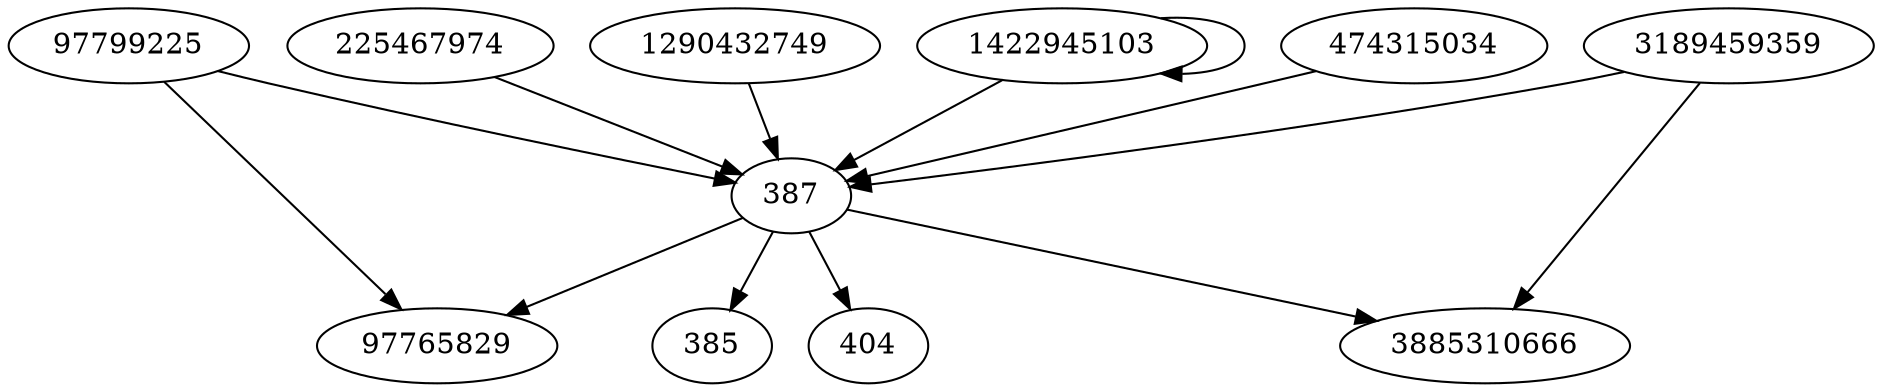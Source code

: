 digraph  {
385;
387;
97765829;
225467974;
3885310666;
1290432749;
1422945103;
404;
97799225;
474315034;
3189459359;
387 -> 385;
387 -> 404;
387 -> 97765829;
387 -> 3885310666;
225467974 -> 387;
1290432749 -> 387;
1422945103 -> 387;
1422945103 -> 1422945103;
97799225 -> 387;
97799225 -> 97765829;
474315034 -> 387;
3189459359 -> 3885310666;
3189459359 -> 387;
}
